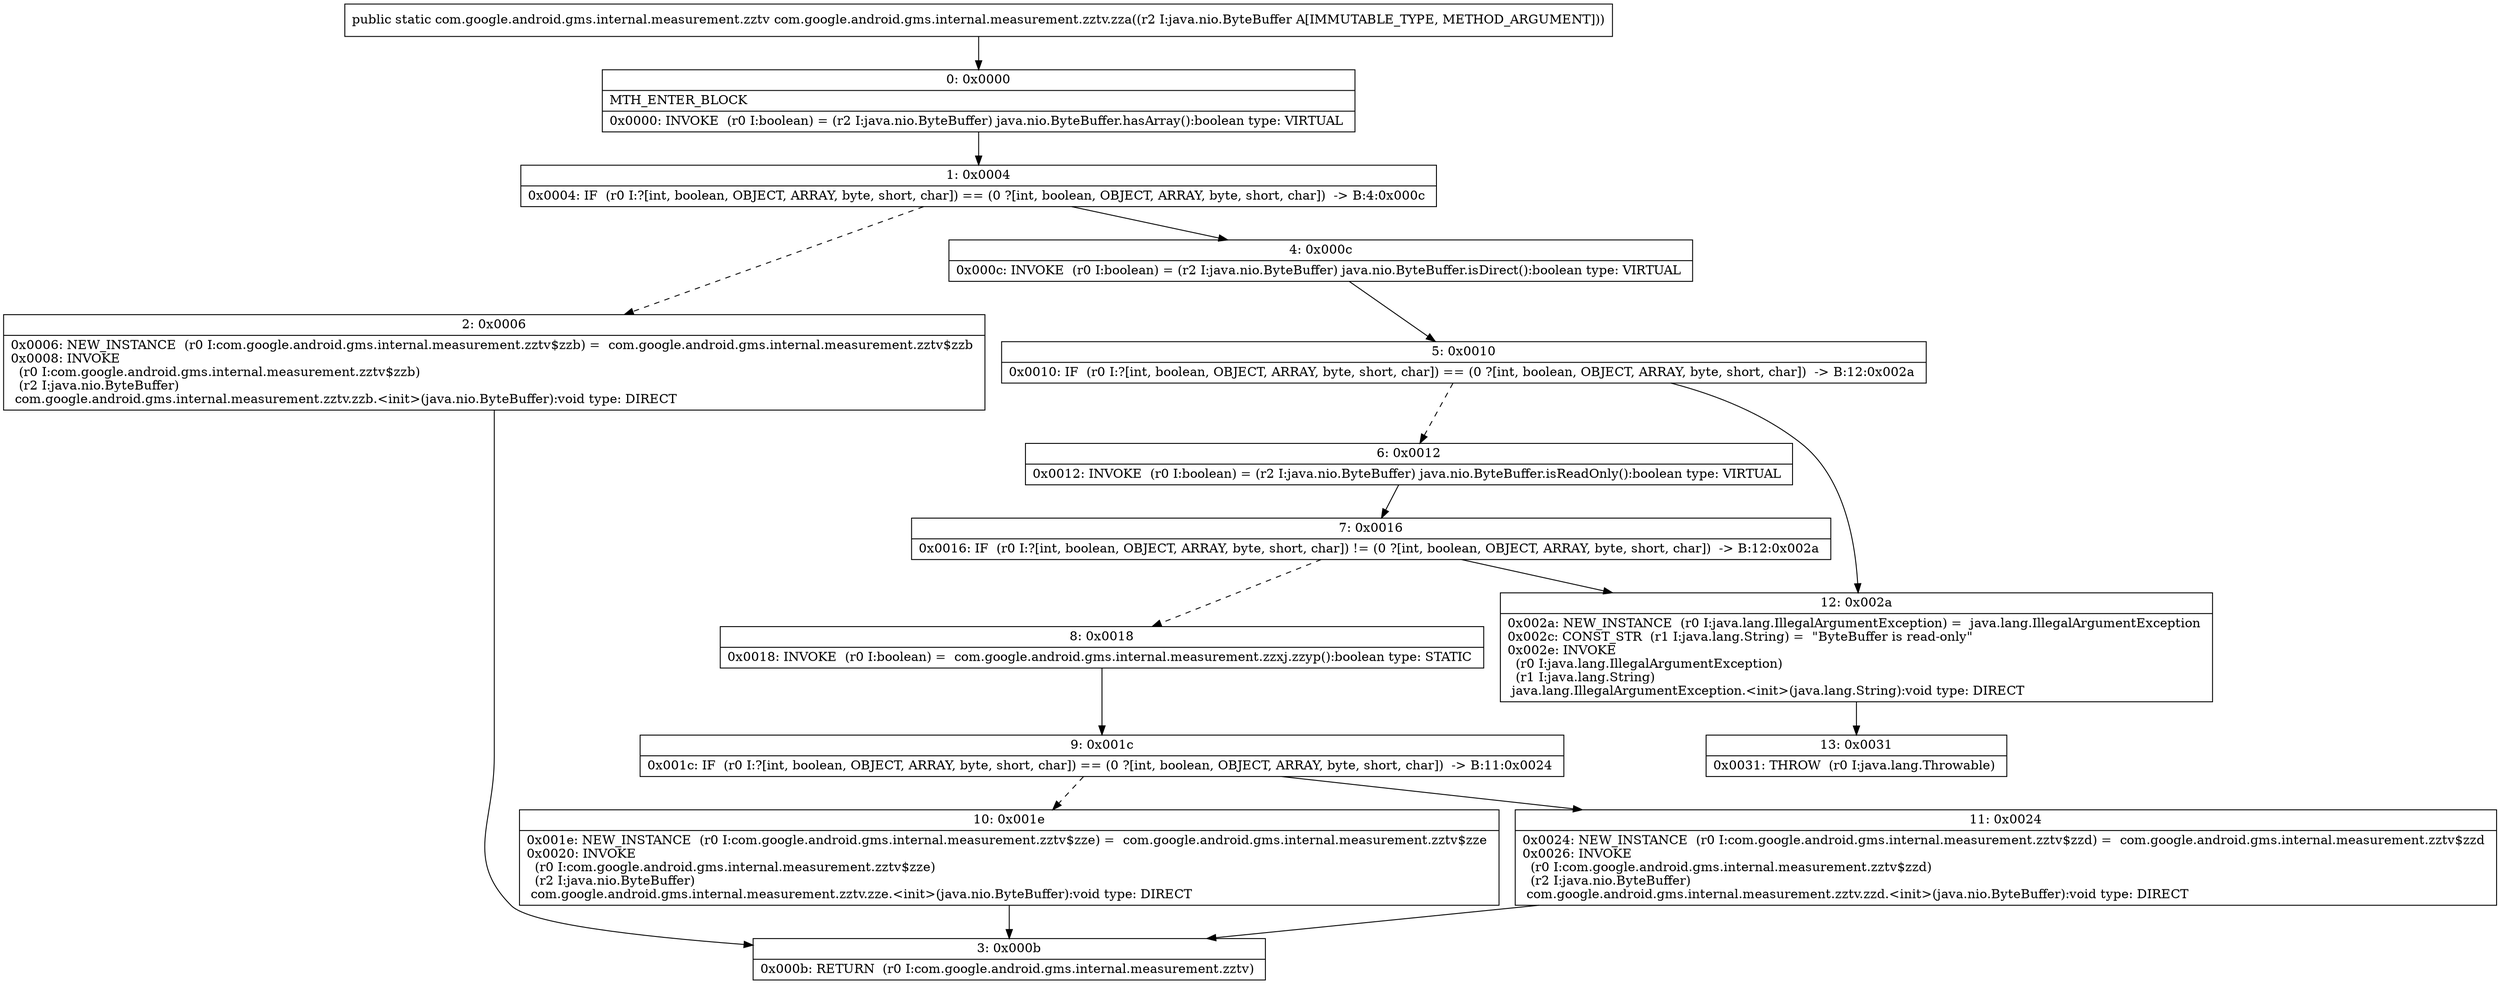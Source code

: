 digraph "CFG forcom.google.android.gms.internal.measurement.zztv.zza(Ljava\/nio\/ByteBuffer;)Lcom\/google\/android\/gms\/internal\/measurement\/zztv;" {
Node_0 [shape=record,label="{0\:\ 0x0000|MTH_ENTER_BLOCK\l|0x0000: INVOKE  (r0 I:boolean) = (r2 I:java.nio.ByteBuffer) java.nio.ByteBuffer.hasArray():boolean type: VIRTUAL \l}"];
Node_1 [shape=record,label="{1\:\ 0x0004|0x0004: IF  (r0 I:?[int, boolean, OBJECT, ARRAY, byte, short, char]) == (0 ?[int, boolean, OBJECT, ARRAY, byte, short, char])  \-\> B:4:0x000c \l}"];
Node_2 [shape=record,label="{2\:\ 0x0006|0x0006: NEW_INSTANCE  (r0 I:com.google.android.gms.internal.measurement.zztv$zzb) =  com.google.android.gms.internal.measurement.zztv$zzb \l0x0008: INVOKE  \l  (r0 I:com.google.android.gms.internal.measurement.zztv$zzb)\l  (r2 I:java.nio.ByteBuffer)\l com.google.android.gms.internal.measurement.zztv.zzb.\<init\>(java.nio.ByteBuffer):void type: DIRECT \l}"];
Node_3 [shape=record,label="{3\:\ 0x000b|0x000b: RETURN  (r0 I:com.google.android.gms.internal.measurement.zztv) \l}"];
Node_4 [shape=record,label="{4\:\ 0x000c|0x000c: INVOKE  (r0 I:boolean) = (r2 I:java.nio.ByteBuffer) java.nio.ByteBuffer.isDirect():boolean type: VIRTUAL \l}"];
Node_5 [shape=record,label="{5\:\ 0x0010|0x0010: IF  (r0 I:?[int, boolean, OBJECT, ARRAY, byte, short, char]) == (0 ?[int, boolean, OBJECT, ARRAY, byte, short, char])  \-\> B:12:0x002a \l}"];
Node_6 [shape=record,label="{6\:\ 0x0012|0x0012: INVOKE  (r0 I:boolean) = (r2 I:java.nio.ByteBuffer) java.nio.ByteBuffer.isReadOnly():boolean type: VIRTUAL \l}"];
Node_7 [shape=record,label="{7\:\ 0x0016|0x0016: IF  (r0 I:?[int, boolean, OBJECT, ARRAY, byte, short, char]) != (0 ?[int, boolean, OBJECT, ARRAY, byte, short, char])  \-\> B:12:0x002a \l}"];
Node_8 [shape=record,label="{8\:\ 0x0018|0x0018: INVOKE  (r0 I:boolean) =  com.google.android.gms.internal.measurement.zzxj.zzyp():boolean type: STATIC \l}"];
Node_9 [shape=record,label="{9\:\ 0x001c|0x001c: IF  (r0 I:?[int, boolean, OBJECT, ARRAY, byte, short, char]) == (0 ?[int, boolean, OBJECT, ARRAY, byte, short, char])  \-\> B:11:0x0024 \l}"];
Node_10 [shape=record,label="{10\:\ 0x001e|0x001e: NEW_INSTANCE  (r0 I:com.google.android.gms.internal.measurement.zztv$zze) =  com.google.android.gms.internal.measurement.zztv$zze \l0x0020: INVOKE  \l  (r0 I:com.google.android.gms.internal.measurement.zztv$zze)\l  (r2 I:java.nio.ByteBuffer)\l com.google.android.gms.internal.measurement.zztv.zze.\<init\>(java.nio.ByteBuffer):void type: DIRECT \l}"];
Node_11 [shape=record,label="{11\:\ 0x0024|0x0024: NEW_INSTANCE  (r0 I:com.google.android.gms.internal.measurement.zztv$zzd) =  com.google.android.gms.internal.measurement.zztv$zzd \l0x0026: INVOKE  \l  (r0 I:com.google.android.gms.internal.measurement.zztv$zzd)\l  (r2 I:java.nio.ByteBuffer)\l com.google.android.gms.internal.measurement.zztv.zzd.\<init\>(java.nio.ByteBuffer):void type: DIRECT \l}"];
Node_12 [shape=record,label="{12\:\ 0x002a|0x002a: NEW_INSTANCE  (r0 I:java.lang.IllegalArgumentException) =  java.lang.IllegalArgumentException \l0x002c: CONST_STR  (r1 I:java.lang.String) =  \"ByteBuffer is read\-only\" \l0x002e: INVOKE  \l  (r0 I:java.lang.IllegalArgumentException)\l  (r1 I:java.lang.String)\l java.lang.IllegalArgumentException.\<init\>(java.lang.String):void type: DIRECT \l}"];
Node_13 [shape=record,label="{13\:\ 0x0031|0x0031: THROW  (r0 I:java.lang.Throwable) \l}"];
MethodNode[shape=record,label="{public static com.google.android.gms.internal.measurement.zztv com.google.android.gms.internal.measurement.zztv.zza((r2 I:java.nio.ByteBuffer A[IMMUTABLE_TYPE, METHOD_ARGUMENT])) }"];
MethodNode -> Node_0;
Node_0 -> Node_1;
Node_1 -> Node_2[style=dashed];
Node_1 -> Node_4;
Node_2 -> Node_3;
Node_4 -> Node_5;
Node_5 -> Node_6[style=dashed];
Node_5 -> Node_12;
Node_6 -> Node_7;
Node_7 -> Node_8[style=dashed];
Node_7 -> Node_12;
Node_8 -> Node_9;
Node_9 -> Node_10[style=dashed];
Node_9 -> Node_11;
Node_10 -> Node_3;
Node_11 -> Node_3;
Node_12 -> Node_13;
}

